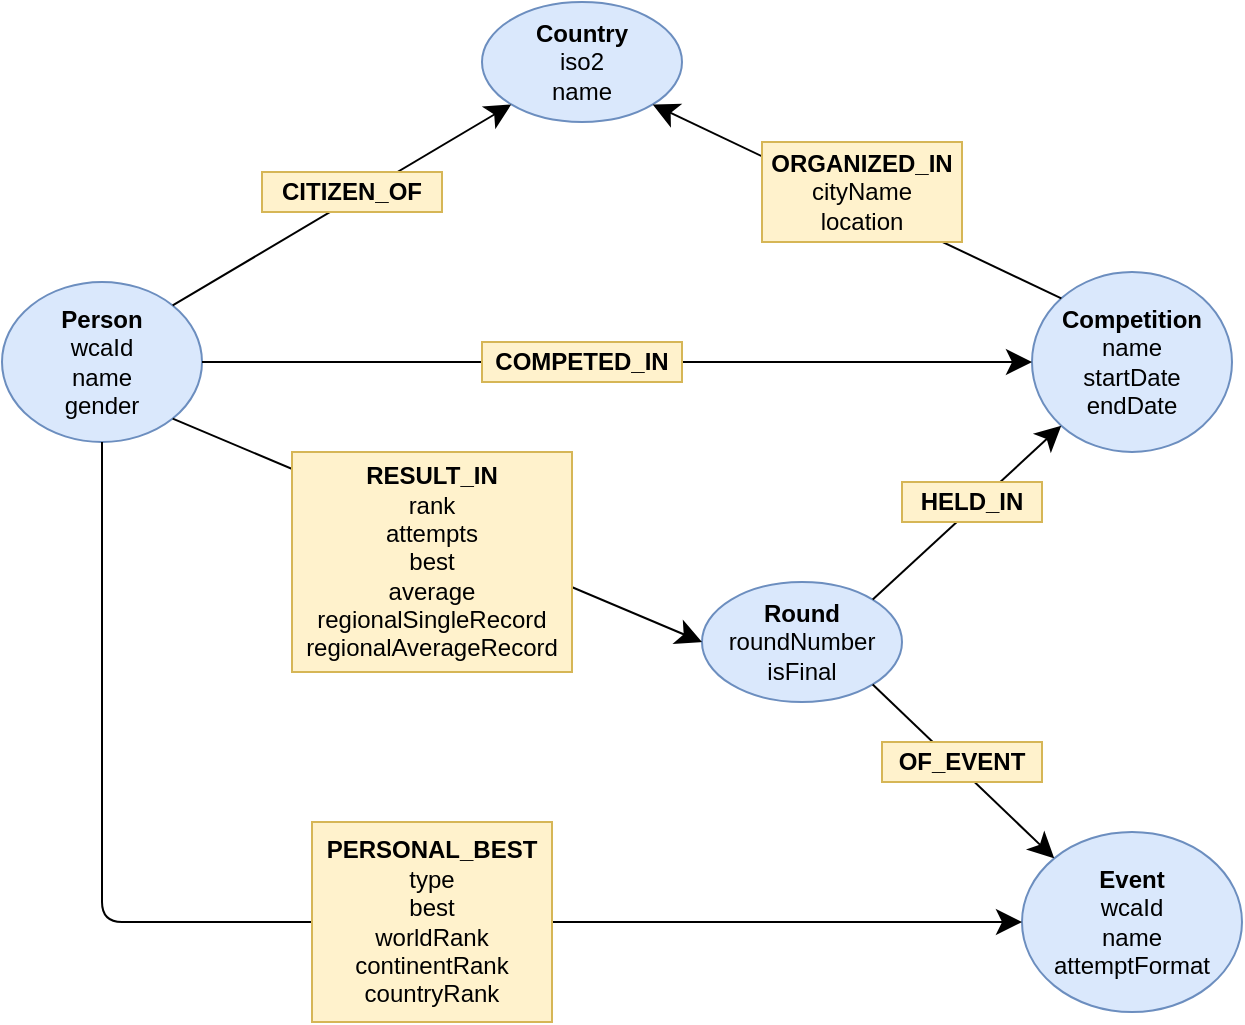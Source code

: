 <mxfile version="12.9.12" type="device"><diagram id="6yya9DZRNpGAKIoeVQ3v" name="Page-1"><mxGraphModel dx="868" dy="537" grid="1" gridSize="10" guides="1" tooltips="1" connect="1" arrows="1" fold="1" page="1" pageScale="1" pageWidth="1169" pageHeight="827" math="0" shadow="0"><root><mxCell id="0"/><mxCell id="1" parent="0"/><mxCell id="6HgX8CSXHpOmkcxNmYdE-6" value="&lt;b&gt;Person&lt;br&gt;&lt;/b&gt;wcaId&lt;br&gt;name&lt;br&gt;gender" style="ellipse;whiteSpace=wrap;html=1;align=center;newEdgeStyle={&quot;edgeStyle&quot;:&quot;entityRelationEdgeStyle&quot;,&quot;startArrow&quot;:&quot;none&quot;,&quot;endArrow&quot;:&quot;none&quot;,&quot;segment&quot;:10,&quot;curved&quot;:1};treeFolding=1;treeMoving=1;fillColor=#dae8fc;strokeColor=#6c8ebf;" parent="1" vertex="1"><mxGeometry x="110" y="150" width="100" height="80" as="geometry"/></mxCell><mxCell id="6HgX8CSXHpOmkcxNmYdE-7" value="&lt;b&gt;Country&lt;br&gt;&lt;/b&gt;iso2&lt;br&gt;name" style="ellipse;whiteSpace=wrap;html=1;align=center;newEdgeStyle={&quot;edgeStyle&quot;:&quot;entityRelationEdgeStyle&quot;,&quot;startArrow&quot;:&quot;none&quot;,&quot;endArrow&quot;:&quot;none&quot;,&quot;segment&quot;:10,&quot;curved&quot;:1};treeFolding=1;treeMoving=1;fillColor=#dae8fc;strokeColor=#6c8ebf;" parent="1" vertex="1"><mxGeometry x="350" y="10" width="100" height="60" as="geometry"/></mxCell><mxCell id="6HgX8CSXHpOmkcxNmYdE-12" value="" style="endArrow=classic;html=1;exitX=1;exitY=0;exitDx=0;exitDy=0;entryX=0;entryY=1;entryDx=0;entryDy=0;startSize=10;endSize=10;" parent="1" source="6HgX8CSXHpOmkcxNmYdE-6" target="6HgX8CSXHpOmkcxNmYdE-7" edge="1"><mxGeometry width="50" height="50" relative="1" as="geometry"><mxPoint x="280" y="150" as="sourcePoint"/><mxPoint x="330" y="100" as="targetPoint"/></mxGeometry></mxCell><mxCell id="6HgX8CSXHpOmkcxNmYdE-14" value="&lt;b&gt;CITIZEN_OF&lt;/b&gt;" style="rounded=0;whiteSpace=wrap;html=1;fillColor=#fff2cc;strokeColor=#d6b656;" parent="1" vertex="1"><mxGeometry x="240" y="95" width="90" height="20" as="geometry"/></mxCell><mxCell id="6HgX8CSXHpOmkcxNmYdE-15" value="&lt;b&gt;Competition&lt;/b&gt;&lt;br&gt;name&lt;br&gt;startDate&lt;br&gt;endDate" style="ellipse;whiteSpace=wrap;html=1;align=center;newEdgeStyle={&quot;edgeStyle&quot;:&quot;entityRelationEdgeStyle&quot;,&quot;startArrow&quot;:&quot;none&quot;,&quot;endArrow&quot;:&quot;none&quot;,&quot;segment&quot;:10,&quot;curved&quot;:1};treeFolding=1;treeMoving=1;fillColor=#dae8fc;strokeColor=#6c8ebf;" parent="1" vertex="1"><mxGeometry x="625" y="145" width="100" height="90" as="geometry"/></mxCell><mxCell id="6HgX8CSXHpOmkcxNmYdE-16" value="" style="endArrow=classic;html=1;exitX=0;exitY=0;exitDx=0;exitDy=0;entryX=1;entryY=1;entryDx=0;entryDy=0;endSize=10;startSize=10;" parent="1" source="6HgX8CSXHpOmkcxNmYdE-15" target="6HgX8CSXHpOmkcxNmYdE-7" edge="1"><mxGeometry width="50" height="50" relative="1" as="geometry"><mxPoint x="420" y="270" as="sourcePoint"/><mxPoint x="470" y="220" as="targetPoint"/></mxGeometry></mxCell><mxCell id="6HgX8CSXHpOmkcxNmYdE-17" value="&lt;b&gt;ORGANIZED_IN&lt;/b&gt;&lt;br&gt;cityName&lt;br&gt;location" style="rounded=0;whiteSpace=wrap;html=1;align=center;fillColor=#fff2cc;strokeColor=#d6b656;" parent="1" vertex="1"><mxGeometry x="490" y="80" width="100" height="50" as="geometry"/></mxCell><mxCell id="6HgX8CSXHpOmkcxNmYdE-22" value="" style="endArrow=classic;html=1;exitX=1;exitY=0.5;exitDx=0;exitDy=0;entryX=0;entryY=0.5;entryDx=0;entryDy=0;endSize=10;startSize=10;" parent="1" source="6HgX8CSXHpOmkcxNmYdE-6" target="6HgX8CSXHpOmkcxNmYdE-15" edge="1"><mxGeometry width="50" height="50" relative="1" as="geometry"><mxPoint x="290" y="210" as="sourcePoint"/><mxPoint x="340" y="160" as="targetPoint"/></mxGeometry></mxCell><mxCell id="6HgX8CSXHpOmkcxNmYdE-23" value="&lt;b&gt;COMPETED_IN&lt;/b&gt;" style="rounded=0;whiteSpace=wrap;html=1;fillColor=#fff2cc;strokeColor=#d6b656;" parent="1" vertex="1"><mxGeometry x="350" y="180" width="100" height="20" as="geometry"/></mxCell><mxCell id="6HgX8CSXHpOmkcxNmYdE-24" value="&lt;b&gt;Round&lt;/b&gt;&lt;br&gt;roundNumber&lt;br&gt;isFinal" style="ellipse;whiteSpace=wrap;html=1;align=center;newEdgeStyle={&quot;edgeStyle&quot;:&quot;entityRelationEdgeStyle&quot;,&quot;startArrow&quot;:&quot;none&quot;,&quot;endArrow&quot;:&quot;none&quot;,&quot;segment&quot;:10,&quot;curved&quot;:1};treeFolding=1;treeMoving=1;fillColor=#dae8fc;strokeColor=#6c8ebf;" parent="1" vertex="1"><mxGeometry x="460" y="300" width="100" height="60" as="geometry"/></mxCell><mxCell id="6HgX8CSXHpOmkcxNmYdE-25" value="&lt;b&gt;Event&lt;/b&gt;&lt;br&gt;wcaId&lt;br&gt;name&lt;br&gt;attemptFormat" style="ellipse;whiteSpace=wrap;html=1;align=center;newEdgeStyle={&quot;edgeStyle&quot;:&quot;entityRelationEdgeStyle&quot;,&quot;startArrow&quot;:&quot;none&quot;,&quot;endArrow&quot;:&quot;none&quot;,&quot;segment&quot;:10,&quot;curved&quot;:1};treeFolding=1;treeMoving=1;fillColor=#dae8fc;strokeColor=#6c8ebf;" parent="1" vertex="1"><mxGeometry x="620" y="425" width="110" height="90" as="geometry"/></mxCell><mxCell id="6HgX8CSXHpOmkcxNmYdE-26" value="" style="endArrow=classic;html=1;exitX=1;exitY=0;exitDx=0;exitDy=0;entryX=0;entryY=1;entryDx=0;entryDy=0;endSize=10;startSize=10;" parent="1" source="6HgX8CSXHpOmkcxNmYdE-24" target="6HgX8CSXHpOmkcxNmYdE-15" edge="1"><mxGeometry width="50" height="50" relative="1" as="geometry"><mxPoint x="520" y="300" as="sourcePoint"/><mxPoint x="570" y="250" as="targetPoint"/></mxGeometry></mxCell><mxCell id="6HgX8CSXHpOmkcxNmYdE-28" value="" style="endArrow=classic;html=1;exitX=1;exitY=1;exitDx=0;exitDy=0;entryX=0;entryY=0;entryDx=0;entryDy=0;endSize=10;startSize=10;" parent="1" source="6HgX8CSXHpOmkcxNmYdE-24" target="6HgX8CSXHpOmkcxNmYdE-25" edge="1"><mxGeometry width="50" height="50" relative="1" as="geometry"><mxPoint x="445.355" y="322.787" as="sourcePoint"/><mxPoint x="624.645" y="268.142" as="targetPoint"/></mxGeometry></mxCell><mxCell id="6HgX8CSXHpOmkcxNmYdE-29" value="" style="endArrow=classic;html=1;exitX=0.5;exitY=1;exitDx=0;exitDy=0;entryX=0;entryY=0.5;entryDx=0;entryDy=0;endSize=10;startSize=10;" parent="1" source="6HgX8CSXHpOmkcxNmYdE-6" target="6HgX8CSXHpOmkcxNmYdE-25" edge="1"><mxGeometry width="50" height="50" relative="1" as="geometry"><mxPoint x="290" y="380" as="sourcePoint"/><mxPoint x="340" y="330" as="targetPoint"/><Array as="points"><mxPoint x="160" y="374"/><mxPoint x="160" y="470"/></Array></mxGeometry></mxCell><mxCell id="6HgX8CSXHpOmkcxNmYdE-30" value="" style="endArrow=classic;html=1;exitX=1;exitY=1;exitDx=0;exitDy=0;entryX=0;entryY=0.5;entryDx=0;entryDy=0;endSize=10;startSize=10;" parent="1" source="6HgX8CSXHpOmkcxNmYdE-6" target="6HgX8CSXHpOmkcxNmYdE-24" edge="1"><mxGeometry width="50" height="50" relative="1" as="geometry"><mxPoint x="455.355" y="298.787" as="sourcePoint"/><mxPoint x="634.645" y="244.142" as="targetPoint"/></mxGeometry></mxCell><mxCell id="6HgX8CSXHpOmkcxNmYdE-31" value="&lt;b&gt;RESULT_IN&lt;/b&gt;&lt;br&gt;rank&lt;br&gt;attempts&lt;br&gt;best&lt;br&gt;average&lt;br&gt;regionalSingleRecord&lt;br&gt;regionalAverageRecord" style="rounded=0;whiteSpace=wrap;html=1;fillColor=#fff2cc;strokeColor=#d6b656;" parent="1" vertex="1"><mxGeometry x="255" y="235" width="140" height="110" as="geometry"/></mxCell><mxCell id="6HgX8CSXHpOmkcxNmYdE-35" value="&lt;b&gt;HELD_IN&lt;/b&gt;" style="rounded=0;whiteSpace=wrap;html=1;fillColor=#fff2cc;strokeColor=#d6b656;" parent="1" vertex="1"><mxGeometry x="560" y="250" width="70" height="20" as="geometry"/></mxCell><mxCell id="6HgX8CSXHpOmkcxNmYdE-36" value="&lt;b&gt;OF_EVENT&lt;/b&gt;" style="rounded=0;whiteSpace=wrap;html=1;fillColor=#fff2cc;strokeColor=#d6b656;" parent="1" vertex="1"><mxGeometry x="550" y="380" width="80" height="20" as="geometry"/></mxCell><mxCell id="6HgX8CSXHpOmkcxNmYdE-39" value="&lt;b&gt;PERSONAL_BEST&lt;/b&gt;&lt;br&gt;type&lt;br&gt;best&lt;br&gt;worldRank&lt;br&gt;continentRank&lt;br&gt;countryRank" style="rounded=0;whiteSpace=wrap;html=1;fillColor=#fff2cc;strokeColor=#d6b656;" parent="1" vertex="1"><mxGeometry x="265" y="420" width="120" height="100" as="geometry"/></mxCell></root></mxGraphModel></diagram></mxfile>